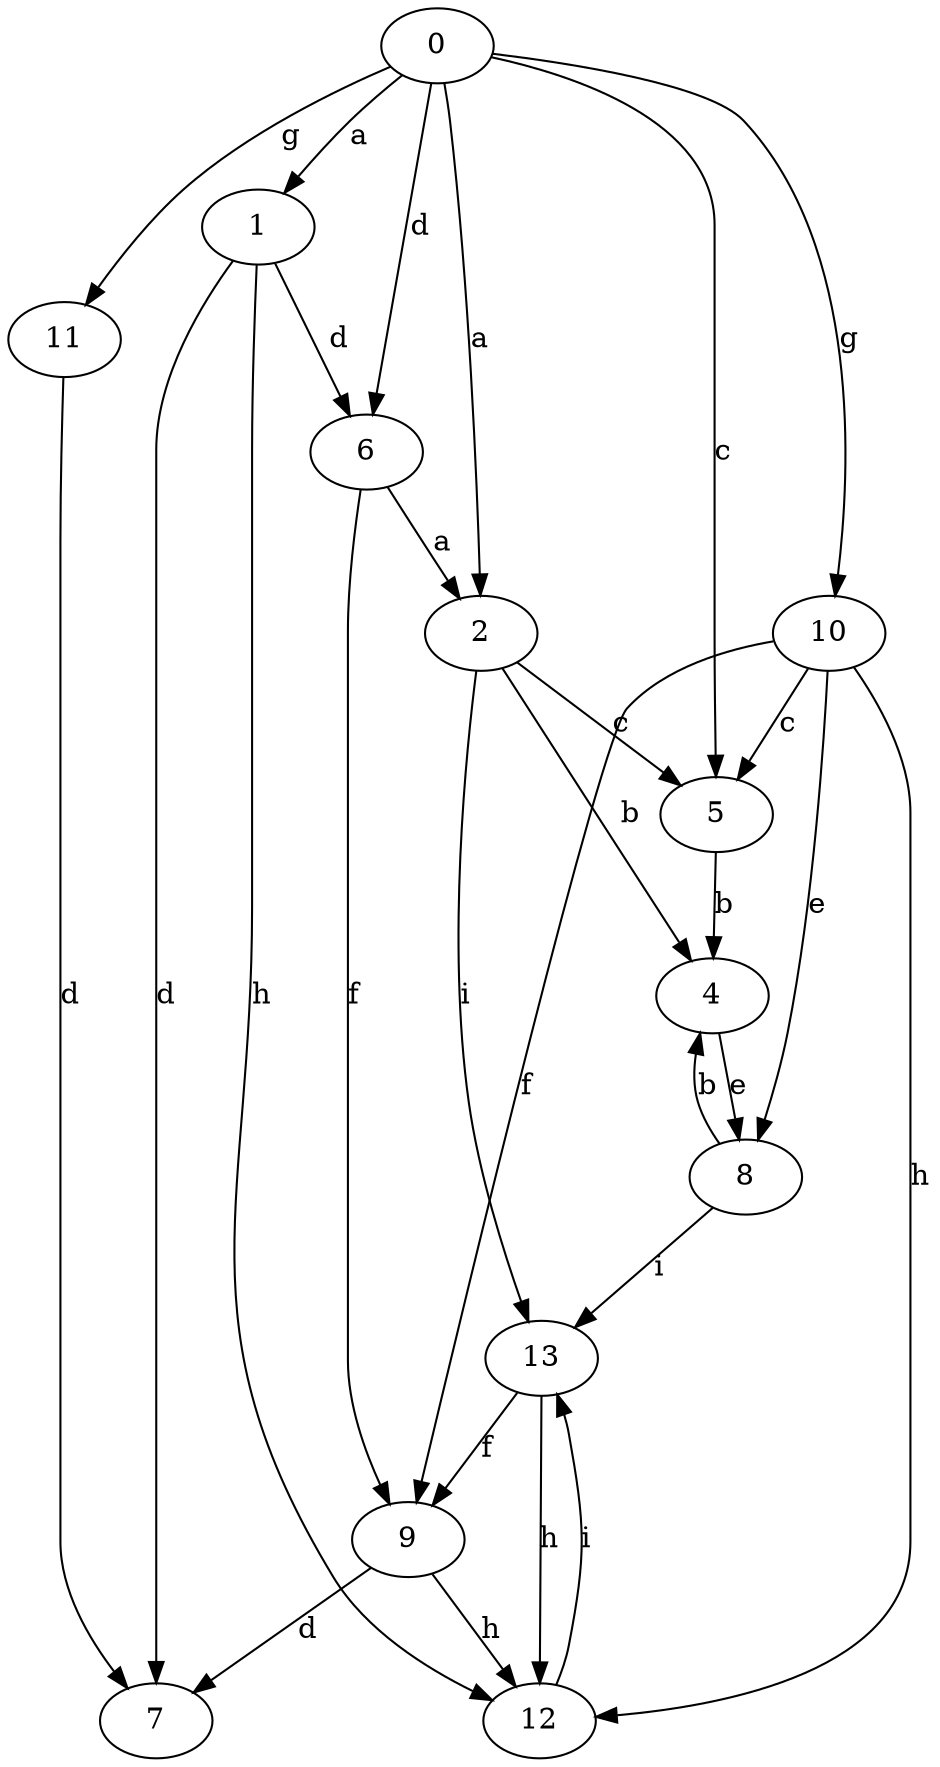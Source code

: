 strict digraph  {
1;
2;
4;
5;
6;
7;
8;
9;
10;
0;
11;
12;
13;
1 -> 6  [label=d];
1 -> 7  [label=d];
1 -> 12  [label=h];
2 -> 4  [label=b];
2 -> 5  [label=c];
2 -> 13  [label=i];
4 -> 8  [label=e];
5 -> 4  [label=b];
6 -> 2  [label=a];
6 -> 9  [label=f];
8 -> 4  [label=b];
8 -> 13  [label=i];
9 -> 7  [label=d];
9 -> 12  [label=h];
10 -> 5  [label=c];
10 -> 8  [label=e];
10 -> 9  [label=f];
10 -> 12  [label=h];
0 -> 1  [label=a];
0 -> 2  [label=a];
0 -> 5  [label=c];
0 -> 6  [label=d];
0 -> 10  [label=g];
0 -> 11  [label=g];
11 -> 7  [label=d];
12 -> 13  [label=i];
13 -> 9  [label=f];
13 -> 12  [label=h];
}
